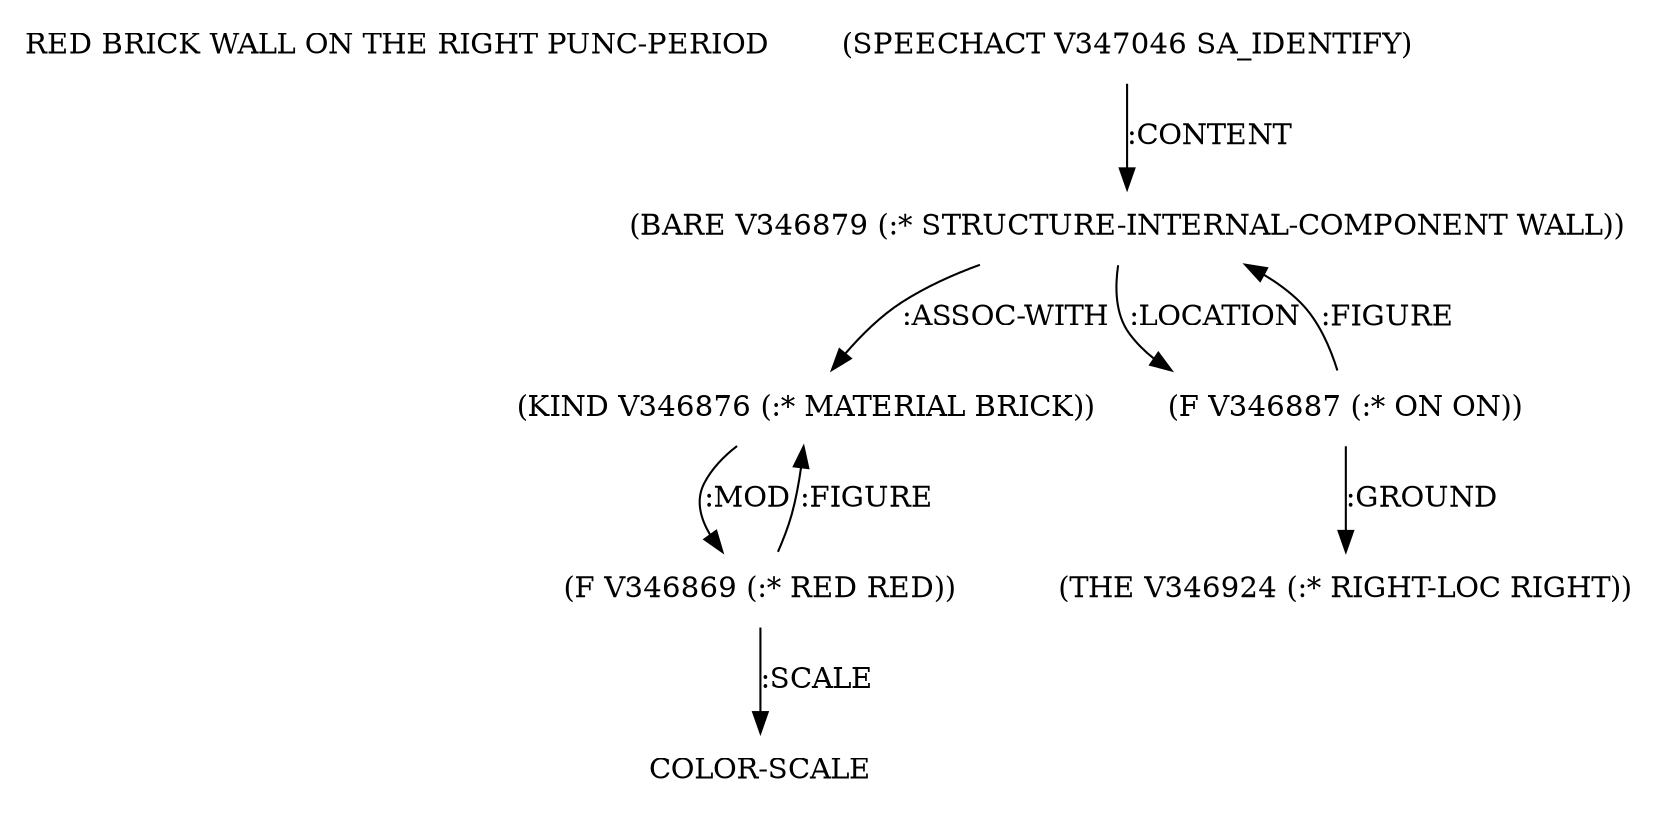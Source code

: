 digraph Terms {
  node [shape=none]
  "RED BRICK WALL ON THE RIGHT PUNC-PERIOD"
  "V347046" [label="(SPEECHACT V347046 SA_IDENTIFY)"]
  "V347046" -> "V346879" [label=":CONTENT"]
  "V346879" [label="(BARE V346879 (:* STRUCTURE-INTERNAL-COMPONENT WALL))"]
  "V346879" -> "V346876" [label=":ASSOC-WITH"]
  "V346879" -> "V346887" [label=":LOCATION"]
  "V346876" [label="(KIND V346876 (:* MATERIAL BRICK))"]
  "V346876" -> "V346869" [label=":MOD"]
  "V346869" [label="(F V346869 (:* RED RED))"]
  "V346869" -> "V346876" [label=":FIGURE"]
  "V346869" -> "NT347223" [label=":SCALE"]
  "NT347223" [label="COLOR-SCALE"]
  "V346887" [label="(F V346887 (:* ON ON))"]
  "V346887" -> "V346924" [label=":GROUND"]
  "V346887" -> "V346879" [label=":FIGURE"]
  "V346924" [label="(THE V346924 (:* RIGHT-LOC RIGHT))"]
}
